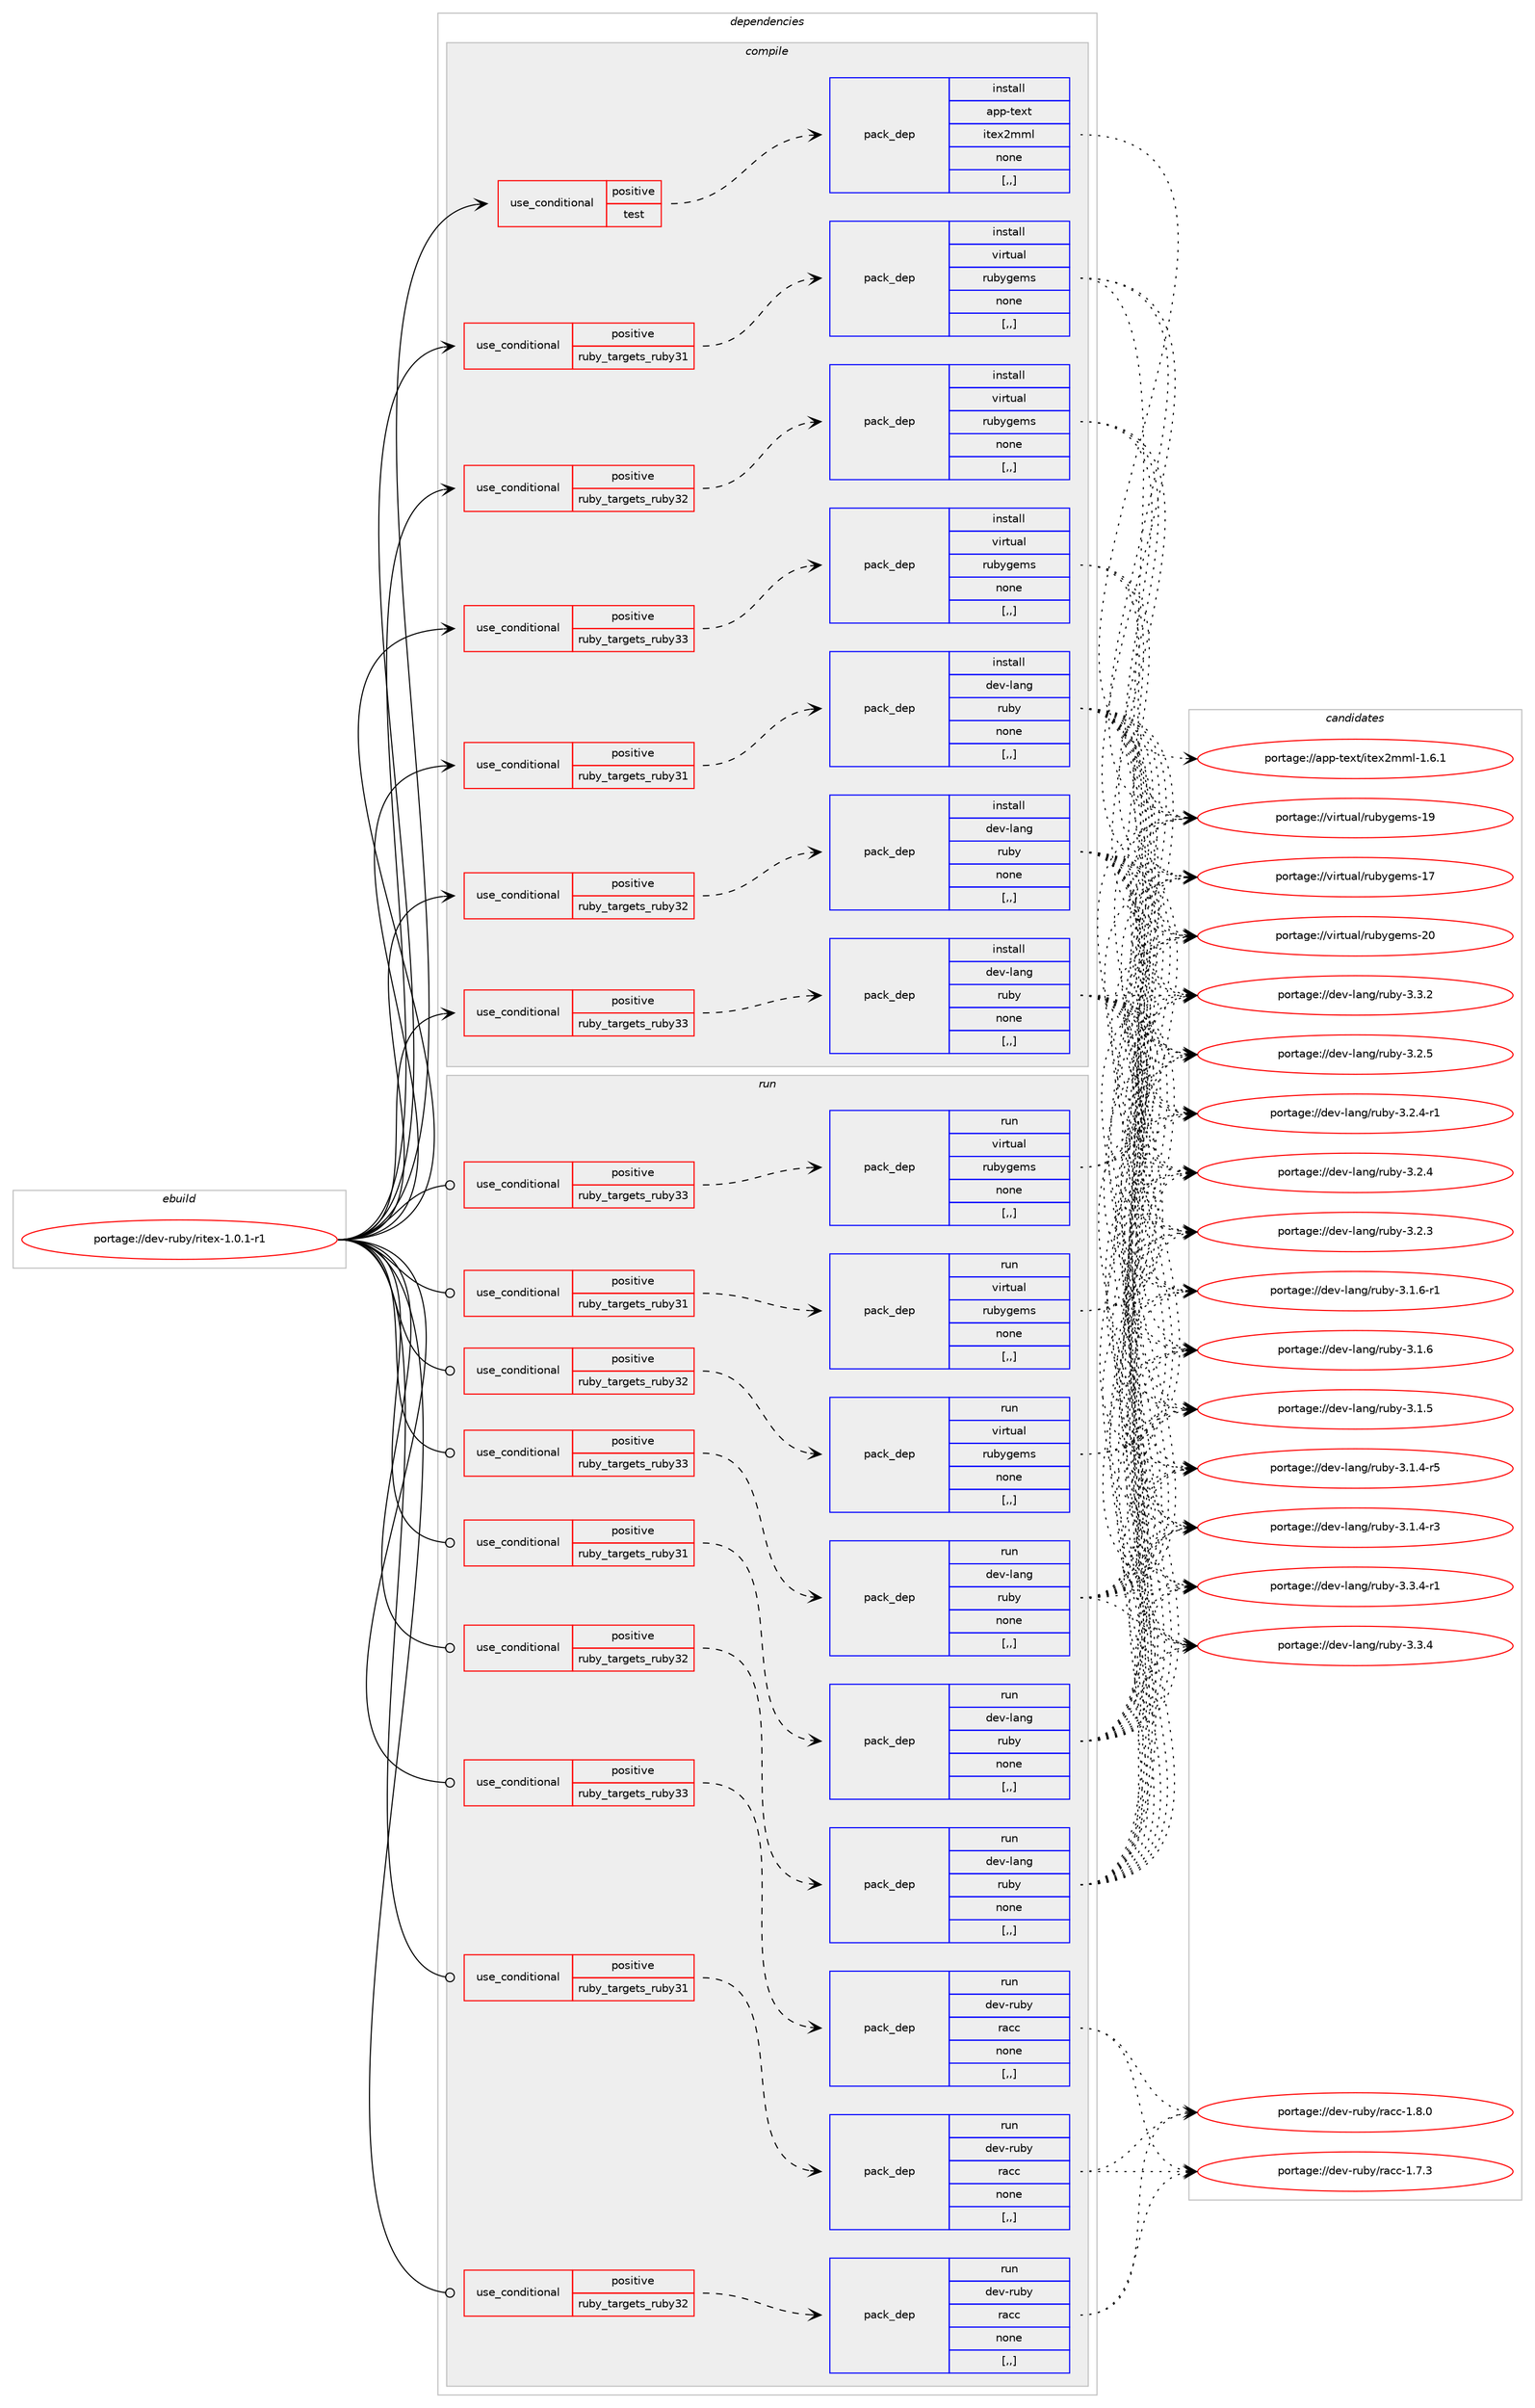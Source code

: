 digraph prolog {

# *************
# Graph options
# *************

newrank=true;
concentrate=true;
compound=true;
graph [rankdir=LR,fontname=Helvetica,fontsize=10,ranksep=1.5];#, ranksep=2.5, nodesep=0.2];
edge  [arrowhead=vee];
node  [fontname=Helvetica,fontsize=10];

# **********
# The ebuild
# **********

subgraph cluster_leftcol {
color=gray;
label=<<i>ebuild</i>>;
id [label="portage://dev-ruby/ritex-1.0.1-r1", color=red, width=4, href="../dev-ruby/ritex-1.0.1-r1.svg"];
}

# ****************
# The dependencies
# ****************

subgraph cluster_midcol {
color=gray;
label=<<i>dependencies</i>>;
subgraph cluster_compile {
fillcolor="#eeeeee";
style=filled;
label=<<i>compile</i>>;
subgraph cond54537 {
dependency198706 [label=<<TABLE BORDER="0" CELLBORDER="1" CELLSPACING="0" CELLPADDING="4"><TR><TD ROWSPAN="3" CELLPADDING="10">use_conditional</TD></TR><TR><TD>positive</TD></TR><TR><TD>ruby_targets_ruby31</TD></TR></TABLE>>, shape=none, color=red];
subgraph pack142812 {
dependency198707 [label=<<TABLE BORDER="0" CELLBORDER="1" CELLSPACING="0" CELLPADDING="4" WIDTH="220"><TR><TD ROWSPAN="6" CELLPADDING="30">pack_dep</TD></TR><TR><TD WIDTH="110">install</TD></TR><TR><TD>dev-lang</TD></TR><TR><TD>ruby</TD></TR><TR><TD>none</TD></TR><TR><TD>[,,]</TD></TR></TABLE>>, shape=none, color=blue];
}
dependency198706:e -> dependency198707:w [weight=20,style="dashed",arrowhead="vee"];
}
id:e -> dependency198706:w [weight=20,style="solid",arrowhead="vee"];
subgraph cond54538 {
dependency198708 [label=<<TABLE BORDER="0" CELLBORDER="1" CELLSPACING="0" CELLPADDING="4"><TR><TD ROWSPAN="3" CELLPADDING="10">use_conditional</TD></TR><TR><TD>positive</TD></TR><TR><TD>ruby_targets_ruby31</TD></TR></TABLE>>, shape=none, color=red];
subgraph pack142813 {
dependency198709 [label=<<TABLE BORDER="0" CELLBORDER="1" CELLSPACING="0" CELLPADDING="4" WIDTH="220"><TR><TD ROWSPAN="6" CELLPADDING="30">pack_dep</TD></TR><TR><TD WIDTH="110">install</TD></TR><TR><TD>virtual</TD></TR><TR><TD>rubygems</TD></TR><TR><TD>none</TD></TR><TR><TD>[,,]</TD></TR></TABLE>>, shape=none, color=blue];
}
dependency198708:e -> dependency198709:w [weight=20,style="dashed",arrowhead="vee"];
}
id:e -> dependency198708:w [weight=20,style="solid",arrowhead="vee"];
subgraph cond54539 {
dependency198710 [label=<<TABLE BORDER="0" CELLBORDER="1" CELLSPACING="0" CELLPADDING="4"><TR><TD ROWSPAN="3" CELLPADDING="10">use_conditional</TD></TR><TR><TD>positive</TD></TR><TR><TD>ruby_targets_ruby32</TD></TR></TABLE>>, shape=none, color=red];
subgraph pack142814 {
dependency198711 [label=<<TABLE BORDER="0" CELLBORDER="1" CELLSPACING="0" CELLPADDING="4" WIDTH="220"><TR><TD ROWSPAN="6" CELLPADDING="30">pack_dep</TD></TR><TR><TD WIDTH="110">install</TD></TR><TR><TD>dev-lang</TD></TR><TR><TD>ruby</TD></TR><TR><TD>none</TD></TR><TR><TD>[,,]</TD></TR></TABLE>>, shape=none, color=blue];
}
dependency198710:e -> dependency198711:w [weight=20,style="dashed",arrowhead="vee"];
}
id:e -> dependency198710:w [weight=20,style="solid",arrowhead="vee"];
subgraph cond54540 {
dependency198712 [label=<<TABLE BORDER="0" CELLBORDER="1" CELLSPACING="0" CELLPADDING="4"><TR><TD ROWSPAN="3" CELLPADDING="10">use_conditional</TD></TR><TR><TD>positive</TD></TR><TR><TD>ruby_targets_ruby32</TD></TR></TABLE>>, shape=none, color=red];
subgraph pack142815 {
dependency198713 [label=<<TABLE BORDER="0" CELLBORDER="1" CELLSPACING="0" CELLPADDING="4" WIDTH="220"><TR><TD ROWSPAN="6" CELLPADDING="30">pack_dep</TD></TR><TR><TD WIDTH="110">install</TD></TR><TR><TD>virtual</TD></TR><TR><TD>rubygems</TD></TR><TR><TD>none</TD></TR><TR><TD>[,,]</TD></TR></TABLE>>, shape=none, color=blue];
}
dependency198712:e -> dependency198713:w [weight=20,style="dashed",arrowhead="vee"];
}
id:e -> dependency198712:w [weight=20,style="solid",arrowhead="vee"];
subgraph cond54541 {
dependency198714 [label=<<TABLE BORDER="0" CELLBORDER="1" CELLSPACING="0" CELLPADDING="4"><TR><TD ROWSPAN="3" CELLPADDING="10">use_conditional</TD></TR><TR><TD>positive</TD></TR><TR><TD>ruby_targets_ruby33</TD></TR></TABLE>>, shape=none, color=red];
subgraph pack142816 {
dependency198715 [label=<<TABLE BORDER="0" CELLBORDER="1" CELLSPACING="0" CELLPADDING="4" WIDTH="220"><TR><TD ROWSPAN="6" CELLPADDING="30">pack_dep</TD></TR><TR><TD WIDTH="110">install</TD></TR><TR><TD>dev-lang</TD></TR><TR><TD>ruby</TD></TR><TR><TD>none</TD></TR><TR><TD>[,,]</TD></TR></TABLE>>, shape=none, color=blue];
}
dependency198714:e -> dependency198715:w [weight=20,style="dashed",arrowhead="vee"];
}
id:e -> dependency198714:w [weight=20,style="solid",arrowhead="vee"];
subgraph cond54542 {
dependency198716 [label=<<TABLE BORDER="0" CELLBORDER="1" CELLSPACING="0" CELLPADDING="4"><TR><TD ROWSPAN="3" CELLPADDING="10">use_conditional</TD></TR><TR><TD>positive</TD></TR><TR><TD>ruby_targets_ruby33</TD></TR></TABLE>>, shape=none, color=red];
subgraph pack142817 {
dependency198717 [label=<<TABLE BORDER="0" CELLBORDER="1" CELLSPACING="0" CELLPADDING="4" WIDTH="220"><TR><TD ROWSPAN="6" CELLPADDING="30">pack_dep</TD></TR><TR><TD WIDTH="110">install</TD></TR><TR><TD>virtual</TD></TR><TR><TD>rubygems</TD></TR><TR><TD>none</TD></TR><TR><TD>[,,]</TD></TR></TABLE>>, shape=none, color=blue];
}
dependency198716:e -> dependency198717:w [weight=20,style="dashed",arrowhead="vee"];
}
id:e -> dependency198716:w [weight=20,style="solid",arrowhead="vee"];
subgraph cond54543 {
dependency198718 [label=<<TABLE BORDER="0" CELLBORDER="1" CELLSPACING="0" CELLPADDING="4"><TR><TD ROWSPAN="3" CELLPADDING="10">use_conditional</TD></TR><TR><TD>positive</TD></TR><TR><TD>test</TD></TR></TABLE>>, shape=none, color=red];
subgraph pack142818 {
dependency198719 [label=<<TABLE BORDER="0" CELLBORDER="1" CELLSPACING="0" CELLPADDING="4" WIDTH="220"><TR><TD ROWSPAN="6" CELLPADDING="30">pack_dep</TD></TR><TR><TD WIDTH="110">install</TD></TR><TR><TD>app-text</TD></TR><TR><TD>itex2mml</TD></TR><TR><TD>none</TD></TR><TR><TD>[,,]</TD></TR></TABLE>>, shape=none, color=blue];
}
dependency198718:e -> dependency198719:w [weight=20,style="dashed",arrowhead="vee"];
}
id:e -> dependency198718:w [weight=20,style="solid",arrowhead="vee"];
}
subgraph cluster_compileandrun {
fillcolor="#eeeeee";
style=filled;
label=<<i>compile and run</i>>;
}
subgraph cluster_run {
fillcolor="#eeeeee";
style=filled;
label=<<i>run</i>>;
subgraph cond54544 {
dependency198720 [label=<<TABLE BORDER="0" CELLBORDER="1" CELLSPACING="0" CELLPADDING="4"><TR><TD ROWSPAN="3" CELLPADDING="10">use_conditional</TD></TR><TR><TD>positive</TD></TR><TR><TD>ruby_targets_ruby31</TD></TR></TABLE>>, shape=none, color=red];
subgraph pack142819 {
dependency198721 [label=<<TABLE BORDER="0" CELLBORDER="1" CELLSPACING="0" CELLPADDING="4" WIDTH="220"><TR><TD ROWSPAN="6" CELLPADDING="30">pack_dep</TD></TR><TR><TD WIDTH="110">run</TD></TR><TR><TD>dev-lang</TD></TR><TR><TD>ruby</TD></TR><TR><TD>none</TD></TR><TR><TD>[,,]</TD></TR></TABLE>>, shape=none, color=blue];
}
dependency198720:e -> dependency198721:w [weight=20,style="dashed",arrowhead="vee"];
}
id:e -> dependency198720:w [weight=20,style="solid",arrowhead="odot"];
subgraph cond54545 {
dependency198722 [label=<<TABLE BORDER="0" CELLBORDER="1" CELLSPACING="0" CELLPADDING="4"><TR><TD ROWSPAN="3" CELLPADDING="10">use_conditional</TD></TR><TR><TD>positive</TD></TR><TR><TD>ruby_targets_ruby31</TD></TR></TABLE>>, shape=none, color=red];
subgraph pack142820 {
dependency198723 [label=<<TABLE BORDER="0" CELLBORDER="1" CELLSPACING="0" CELLPADDING="4" WIDTH="220"><TR><TD ROWSPAN="6" CELLPADDING="30">pack_dep</TD></TR><TR><TD WIDTH="110">run</TD></TR><TR><TD>dev-ruby</TD></TR><TR><TD>racc</TD></TR><TR><TD>none</TD></TR><TR><TD>[,,]</TD></TR></TABLE>>, shape=none, color=blue];
}
dependency198722:e -> dependency198723:w [weight=20,style="dashed",arrowhead="vee"];
}
id:e -> dependency198722:w [weight=20,style="solid",arrowhead="odot"];
subgraph cond54546 {
dependency198724 [label=<<TABLE BORDER="0" CELLBORDER="1" CELLSPACING="0" CELLPADDING="4"><TR><TD ROWSPAN="3" CELLPADDING="10">use_conditional</TD></TR><TR><TD>positive</TD></TR><TR><TD>ruby_targets_ruby31</TD></TR></TABLE>>, shape=none, color=red];
subgraph pack142821 {
dependency198725 [label=<<TABLE BORDER="0" CELLBORDER="1" CELLSPACING="0" CELLPADDING="4" WIDTH="220"><TR><TD ROWSPAN="6" CELLPADDING="30">pack_dep</TD></TR><TR><TD WIDTH="110">run</TD></TR><TR><TD>virtual</TD></TR><TR><TD>rubygems</TD></TR><TR><TD>none</TD></TR><TR><TD>[,,]</TD></TR></TABLE>>, shape=none, color=blue];
}
dependency198724:e -> dependency198725:w [weight=20,style="dashed",arrowhead="vee"];
}
id:e -> dependency198724:w [weight=20,style="solid",arrowhead="odot"];
subgraph cond54547 {
dependency198726 [label=<<TABLE BORDER="0" CELLBORDER="1" CELLSPACING="0" CELLPADDING="4"><TR><TD ROWSPAN="3" CELLPADDING="10">use_conditional</TD></TR><TR><TD>positive</TD></TR><TR><TD>ruby_targets_ruby32</TD></TR></TABLE>>, shape=none, color=red];
subgraph pack142822 {
dependency198727 [label=<<TABLE BORDER="0" CELLBORDER="1" CELLSPACING="0" CELLPADDING="4" WIDTH="220"><TR><TD ROWSPAN="6" CELLPADDING="30">pack_dep</TD></TR><TR><TD WIDTH="110">run</TD></TR><TR><TD>dev-lang</TD></TR><TR><TD>ruby</TD></TR><TR><TD>none</TD></TR><TR><TD>[,,]</TD></TR></TABLE>>, shape=none, color=blue];
}
dependency198726:e -> dependency198727:w [weight=20,style="dashed",arrowhead="vee"];
}
id:e -> dependency198726:w [weight=20,style="solid",arrowhead="odot"];
subgraph cond54548 {
dependency198728 [label=<<TABLE BORDER="0" CELLBORDER="1" CELLSPACING="0" CELLPADDING="4"><TR><TD ROWSPAN="3" CELLPADDING="10">use_conditional</TD></TR><TR><TD>positive</TD></TR><TR><TD>ruby_targets_ruby32</TD></TR></TABLE>>, shape=none, color=red];
subgraph pack142823 {
dependency198729 [label=<<TABLE BORDER="0" CELLBORDER="1" CELLSPACING="0" CELLPADDING="4" WIDTH="220"><TR><TD ROWSPAN="6" CELLPADDING="30">pack_dep</TD></TR><TR><TD WIDTH="110">run</TD></TR><TR><TD>dev-ruby</TD></TR><TR><TD>racc</TD></TR><TR><TD>none</TD></TR><TR><TD>[,,]</TD></TR></TABLE>>, shape=none, color=blue];
}
dependency198728:e -> dependency198729:w [weight=20,style="dashed",arrowhead="vee"];
}
id:e -> dependency198728:w [weight=20,style="solid",arrowhead="odot"];
subgraph cond54549 {
dependency198730 [label=<<TABLE BORDER="0" CELLBORDER="1" CELLSPACING="0" CELLPADDING="4"><TR><TD ROWSPAN="3" CELLPADDING="10">use_conditional</TD></TR><TR><TD>positive</TD></TR><TR><TD>ruby_targets_ruby32</TD></TR></TABLE>>, shape=none, color=red];
subgraph pack142824 {
dependency198731 [label=<<TABLE BORDER="0" CELLBORDER="1" CELLSPACING="0" CELLPADDING="4" WIDTH="220"><TR><TD ROWSPAN="6" CELLPADDING="30">pack_dep</TD></TR><TR><TD WIDTH="110">run</TD></TR><TR><TD>virtual</TD></TR><TR><TD>rubygems</TD></TR><TR><TD>none</TD></TR><TR><TD>[,,]</TD></TR></TABLE>>, shape=none, color=blue];
}
dependency198730:e -> dependency198731:w [weight=20,style="dashed",arrowhead="vee"];
}
id:e -> dependency198730:w [weight=20,style="solid",arrowhead="odot"];
subgraph cond54550 {
dependency198732 [label=<<TABLE BORDER="0" CELLBORDER="1" CELLSPACING="0" CELLPADDING="4"><TR><TD ROWSPAN="3" CELLPADDING="10">use_conditional</TD></TR><TR><TD>positive</TD></TR><TR><TD>ruby_targets_ruby33</TD></TR></TABLE>>, shape=none, color=red];
subgraph pack142825 {
dependency198733 [label=<<TABLE BORDER="0" CELLBORDER="1" CELLSPACING="0" CELLPADDING="4" WIDTH="220"><TR><TD ROWSPAN="6" CELLPADDING="30">pack_dep</TD></TR><TR><TD WIDTH="110">run</TD></TR><TR><TD>dev-lang</TD></TR><TR><TD>ruby</TD></TR><TR><TD>none</TD></TR><TR><TD>[,,]</TD></TR></TABLE>>, shape=none, color=blue];
}
dependency198732:e -> dependency198733:w [weight=20,style="dashed",arrowhead="vee"];
}
id:e -> dependency198732:w [weight=20,style="solid",arrowhead="odot"];
subgraph cond54551 {
dependency198734 [label=<<TABLE BORDER="0" CELLBORDER="1" CELLSPACING="0" CELLPADDING="4"><TR><TD ROWSPAN="3" CELLPADDING="10">use_conditional</TD></TR><TR><TD>positive</TD></TR><TR><TD>ruby_targets_ruby33</TD></TR></TABLE>>, shape=none, color=red];
subgraph pack142826 {
dependency198735 [label=<<TABLE BORDER="0" CELLBORDER="1" CELLSPACING="0" CELLPADDING="4" WIDTH="220"><TR><TD ROWSPAN="6" CELLPADDING="30">pack_dep</TD></TR><TR><TD WIDTH="110">run</TD></TR><TR><TD>dev-ruby</TD></TR><TR><TD>racc</TD></TR><TR><TD>none</TD></TR><TR><TD>[,,]</TD></TR></TABLE>>, shape=none, color=blue];
}
dependency198734:e -> dependency198735:w [weight=20,style="dashed",arrowhead="vee"];
}
id:e -> dependency198734:w [weight=20,style="solid",arrowhead="odot"];
subgraph cond54552 {
dependency198736 [label=<<TABLE BORDER="0" CELLBORDER="1" CELLSPACING="0" CELLPADDING="4"><TR><TD ROWSPAN="3" CELLPADDING="10">use_conditional</TD></TR><TR><TD>positive</TD></TR><TR><TD>ruby_targets_ruby33</TD></TR></TABLE>>, shape=none, color=red];
subgraph pack142827 {
dependency198737 [label=<<TABLE BORDER="0" CELLBORDER="1" CELLSPACING="0" CELLPADDING="4" WIDTH="220"><TR><TD ROWSPAN="6" CELLPADDING="30">pack_dep</TD></TR><TR><TD WIDTH="110">run</TD></TR><TR><TD>virtual</TD></TR><TR><TD>rubygems</TD></TR><TR><TD>none</TD></TR><TR><TD>[,,]</TD></TR></TABLE>>, shape=none, color=blue];
}
dependency198736:e -> dependency198737:w [weight=20,style="dashed",arrowhead="vee"];
}
id:e -> dependency198736:w [weight=20,style="solid",arrowhead="odot"];
}
}

# **************
# The candidates
# **************

subgraph cluster_choices {
rank=same;
color=gray;
label=<<i>candidates</i>>;

subgraph choice142812 {
color=black;
nodesep=1;
choice100101118451089711010347114117981214551465146524511449 [label="portage://dev-lang/ruby-3.3.4-r1", color=red, width=4,href="../dev-lang/ruby-3.3.4-r1.svg"];
choice10010111845108971101034711411798121455146514652 [label="portage://dev-lang/ruby-3.3.4", color=red, width=4,href="../dev-lang/ruby-3.3.4.svg"];
choice10010111845108971101034711411798121455146514650 [label="portage://dev-lang/ruby-3.3.2", color=red, width=4,href="../dev-lang/ruby-3.3.2.svg"];
choice10010111845108971101034711411798121455146504653 [label="portage://dev-lang/ruby-3.2.5", color=red, width=4,href="../dev-lang/ruby-3.2.5.svg"];
choice100101118451089711010347114117981214551465046524511449 [label="portage://dev-lang/ruby-3.2.4-r1", color=red, width=4,href="../dev-lang/ruby-3.2.4-r1.svg"];
choice10010111845108971101034711411798121455146504652 [label="portage://dev-lang/ruby-3.2.4", color=red, width=4,href="../dev-lang/ruby-3.2.4.svg"];
choice10010111845108971101034711411798121455146504651 [label="portage://dev-lang/ruby-3.2.3", color=red, width=4,href="../dev-lang/ruby-3.2.3.svg"];
choice100101118451089711010347114117981214551464946544511449 [label="portage://dev-lang/ruby-3.1.6-r1", color=red, width=4,href="../dev-lang/ruby-3.1.6-r1.svg"];
choice10010111845108971101034711411798121455146494654 [label="portage://dev-lang/ruby-3.1.6", color=red, width=4,href="../dev-lang/ruby-3.1.6.svg"];
choice10010111845108971101034711411798121455146494653 [label="portage://dev-lang/ruby-3.1.5", color=red, width=4,href="../dev-lang/ruby-3.1.5.svg"];
choice100101118451089711010347114117981214551464946524511453 [label="portage://dev-lang/ruby-3.1.4-r5", color=red, width=4,href="../dev-lang/ruby-3.1.4-r5.svg"];
choice100101118451089711010347114117981214551464946524511451 [label="portage://dev-lang/ruby-3.1.4-r3", color=red, width=4,href="../dev-lang/ruby-3.1.4-r3.svg"];
dependency198707:e -> choice100101118451089711010347114117981214551465146524511449:w [style=dotted,weight="100"];
dependency198707:e -> choice10010111845108971101034711411798121455146514652:w [style=dotted,weight="100"];
dependency198707:e -> choice10010111845108971101034711411798121455146514650:w [style=dotted,weight="100"];
dependency198707:e -> choice10010111845108971101034711411798121455146504653:w [style=dotted,weight="100"];
dependency198707:e -> choice100101118451089711010347114117981214551465046524511449:w [style=dotted,weight="100"];
dependency198707:e -> choice10010111845108971101034711411798121455146504652:w [style=dotted,weight="100"];
dependency198707:e -> choice10010111845108971101034711411798121455146504651:w [style=dotted,weight="100"];
dependency198707:e -> choice100101118451089711010347114117981214551464946544511449:w [style=dotted,weight="100"];
dependency198707:e -> choice10010111845108971101034711411798121455146494654:w [style=dotted,weight="100"];
dependency198707:e -> choice10010111845108971101034711411798121455146494653:w [style=dotted,weight="100"];
dependency198707:e -> choice100101118451089711010347114117981214551464946524511453:w [style=dotted,weight="100"];
dependency198707:e -> choice100101118451089711010347114117981214551464946524511451:w [style=dotted,weight="100"];
}
subgraph choice142813 {
color=black;
nodesep=1;
choice118105114116117971084711411798121103101109115455048 [label="portage://virtual/rubygems-20", color=red, width=4,href="../virtual/rubygems-20.svg"];
choice118105114116117971084711411798121103101109115454957 [label="portage://virtual/rubygems-19", color=red, width=4,href="../virtual/rubygems-19.svg"];
choice118105114116117971084711411798121103101109115454955 [label="portage://virtual/rubygems-17", color=red, width=4,href="../virtual/rubygems-17.svg"];
dependency198709:e -> choice118105114116117971084711411798121103101109115455048:w [style=dotted,weight="100"];
dependency198709:e -> choice118105114116117971084711411798121103101109115454957:w [style=dotted,weight="100"];
dependency198709:e -> choice118105114116117971084711411798121103101109115454955:w [style=dotted,weight="100"];
}
subgraph choice142814 {
color=black;
nodesep=1;
choice100101118451089711010347114117981214551465146524511449 [label="portage://dev-lang/ruby-3.3.4-r1", color=red, width=4,href="../dev-lang/ruby-3.3.4-r1.svg"];
choice10010111845108971101034711411798121455146514652 [label="portage://dev-lang/ruby-3.3.4", color=red, width=4,href="../dev-lang/ruby-3.3.4.svg"];
choice10010111845108971101034711411798121455146514650 [label="portage://dev-lang/ruby-3.3.2", color=red, width=4,href="../dev-lang/ruby-3.3.2.svg"];
choice10010111845108971101034711411798121455146504653 [label="portage://dev-lang/ruby-3.2.5", color=red, width=4,href="../dev-lang/ruby-3.2.5.svg"];
choice100101118451089711010347114117981214551465046524511449 [label="portage://dev-lang/ruby-3.2.4-r1", color=red, width=4,href="../dev-lang/ruby-3.2.4-r1.svg"];
choice10010111845108971101034711411798121455146504652 [label="portage://dev-lang/ruby-3.2.4", color=red, width=4,href="../dev-lang/ruby-3.2.4.svg"];
choice10010111845108971101034711411798121455146504651 [label="portage://dev-lang/ruby-3.2.3", color=red, width=4,href="../dev-lang/ruby-3.2.3.svg"];
choice100101118451089711010347114117981214551464946544511449 [label="portage://dev-lang/ruby-3.1.6-r1", color=red, width=4,href="../dev-lang/ruby-3.1.6-r1.svg"];
choice10010111845108971101034711411798121455146494654 [label="portage://dev-lang/ruby-3.1.6", color=red, width=4,href="../dev-lang/ruby-3.1.6.svg"];
choice10010111845108971101034711411798121455146494653 [label="portage://dev-lang/ruby-3.1.5", color=red, width=4,href="../dev-lang/ruby-3.1.5.svg"];
choice100101118451089711010347114117981214551464946524511453 [label="portage://dev-lang/ruby-3.1.4-r5", color=red, width=4,href="../dev-lang/ruby-3.1.4-r5.svg"];
choice100101118451089711010347114117981214551464946524511451 [label="portage://dev-lang/ruby-3.1.4-r3", color=red, width=4,href="../dev-lang/ruby-3.1.4-r3.svg"];
dependency198711:e -> choice100101118451089711010347114117981214551465146524511449:w [style=dotted,weight="100"];
dependency198711:e -> choice10010111845108971101034711411798121455146514652:w [style=dotted,weight="100"];
dependency198711:e -> choice10010111845108971101034711411798121455146514650:w [style=dotted,weight="100"];
dependency198711:e -> choice10010111845108971101034711411798121455146504653:w [style=dotted,weight="100"];
dependency198711:e -> choice100101118451089711010347114117981214551465046524511449:w [style=dotted,weight="100"];
dependency198711:e -> choice10010111845108971101034711411798121455146504652:w [style=dotted,weight="100"];
dependency198711:e -> choice10010111845108971101034711411798121455146504651:w [style=dotted,weight="100"];
dependency198711:e -> choice100101118451089711010347114117981214551464946544511449:w [style=dotted,weight="100"];
dependency198711:e -> choice10010111845108971101034711411798121455146494654:w [style=dotted,weight="100"];
dependency198711:e -> choice10010111845108971101034711411798121455146494653:w [style=dotted,weight="100"];
dependency198711:e -> choice100101118451089711010347114117981214551464946524511453:w [style=dotted,weight="100"];
dependency198711:e -> choice100101118451089711010347114117981214551464946524511451:w [style=dotted,weight="100"];
}
subgraph choice142815 {
color=black;
nodesep=1;
choice118105114116117971084711411798121103101109115455048 [label="portage://virtual/rubygems-20", color=red, width=4,href="../virtual/rubygems-20.svg"];
choice118105114116117971084711411798121103101109115454957 [label="portage://virtual/rubygems-19", color=red, width=4,href="../virtual/rubygems-19.svg"];
choice118105114116117971084711411798121103101109115454955 [label="portage://virtual/rubygems-17", color=red, width=4,href="../virtual/rubygems-17.svg"];
dependency198713:e -> choice118105114116117971084711411798121103101109115455048:w [style=dotted,weight="100"];
dependency198713:e -> choice118105114116117971084711411798121103101109115454957:w [style=dotted,weight="100"];
dependency198713:e -> choice118105114116117971084711411798121103101109115454955:w [style=dotted,weight="100"];
}
subgraph choice142816 {
color=black;
nodesep=1;
choice100101118451089711010347114117981214551465146524511449 [label="portage://dev-lang/ruby-3.3.4-r1", color=red, width=4,href="../dev-lang/ruby-3.3.4-r1.svg"];
choice10010111845108971101034711411798121455146514652 [label="portage://dev-lang/ruby-3.3.4", color=red, width=4,href="../dev-lang/ruby-3.3.4.svg"];
choice10010111845108971101034711411798121455146514650 [label="portage://dev-lang/ruby-3.3.2", color=red, width=4,href="../dev-lang/ruby-3.3.2.svg"];
choice10010111845108971101034711411798121455146504653 [label="portage://dev-lang/ruby-3.2.5", color=red, width=4,href="../dev-lang/ruby-3.2.5.svg"];
choice100101118451089711010347114117981214551465046524511449 [label="portage://dev-lang/ruby-3.2.4-r1", color=red, width=4,href="../dev-lang/ruby-3.2.4-r1.svg"];
choice10010111845108971101034711411798121455146504652 [label="portage://dev-lang/ruby-3.2.4", color=red, width=4,href="../dev-lang/ruby-3.2.4.svg"];
choice10010111845108971101034711411798121455146504651 [label="portage://dev-lang/ruby-3.2.3", color=red, width=4,href="../dev-lang/ruby-3.2.3.svg"];
choice100101118451089711010347114117981214551464946544511449 [label="portage://dev-lang/ruby-3.1.6-r1", color=red, width=4,href="../dev-lang/ruby-3.1.6-r1.svg"];
choice10010111845108971101034711411798121455146494654 [label="portage://dev-lang/ruby-3.1.6", color=red, width=4,href="../dev-lang/ruby-3.1.6.svg"];
choice10010111845108971101034711411798121455146494653 [label="portage://dev-lang/ruby-3.1.5", color=red, width=4,href="../dev-lang/ruby-3.1.5.svg"];
choice100101118451089711010347114117981214551464946524511453 [label="portage://dev-lang/ruby-3.1.4-r5", color=red, width=4,href="../dev-lang/ruby-3.1.4-r5.svg"];
choice100101118451089711010347114117981214551464946524511451 [label="portage://dev-lang/ruby-3.1.4-r3", color=red, width=4,href="../dev-lang/ruby-3.1.4-r3.svg"];
dependency198715:e -> choice100101118451089711010347114117981214551465146524511449:w [style=dotted,weight="100"];
dependency198715:e -> choice10010111845108971101034711411798121455146514652:w [style=dotted,weight="100"];
dependency198715:e -> choice10010111845108971101034711411798121455146514650:w [style=dotted,weight="100"];
dependency198715:e -> choice10010111845108971101034711411798121455146504653:w [style=dotted,weight="100"];
dependency198715:e -> choice100101118451089711010347114117981214551465046524511449:w [style=dotted,weight="100"];
dependency198715:e -> choice10010111845108971101034711411798121455146504652:w [style=dotted,weight="100"];
dependency198715:e -> choice10010111845108971101034711411798121455146504651:w [style=dotted,weight="100"];
dependency198715:e -> choice100101118451089711010347114117981214551464946544511449:w [style=dotted,weight="100"];
dependency198715:e -> choice10010111845108971101034711411798121455146494654:w [style=dotted,weight="100"];
dependency198715:e -> choice10010111845108971101034711411798121455146494653:w [style=dotted,weight="100"];
dependency198715:e -> choice100101118451089711010347114117981214551464946524511453:w [style=dotted,weight="100"];
dependency198715:e -> choice100101118451089711010347114117981214551464946524511451:w [style=dotted,weight="100"];
}
subgraph choice142817 {
color=black;
nodesep=1;
choice118105114116117971084711411798121103101109115455048 [label="portage://virtual/rubygems-20", color=red, width=4,href="../virtual/rubygems-20.svg"];
choice118105114116117971084711411798121103101109115454957 [label="portage://virtual/rubygems-19", color=red, width=4,href="../virtual/rubygems-19.svg"];
choice118105114116117971084711411798121103101109115454955 [label="portage://virtual/rubygems-17", color=red, width=4,href="../virtual/rubygems-17.svg"];
dependency198717:e -> choice118105114116117971084711411798121103101109115455048:w [style=dotted,weight="100"];
dependency198717:e -> choice118105114116117971084711411798121103101109115454957:w [style=dotted,weight="100"];
dependency198717:e -> choice118105114116117971084711411798121103101109115454955:w [style=dotted,weight="100"];
}
subgraph choice142818 {
color=black;
nodesep=1;
choice97112112451161011201164710511610112050109109108454946544649 [label="portage://app-text/itex2mml-1.6.1", color=red, width=4,href="../app-text/itex2mml-1.6.1.svg"];
dependency198719:e -> choice97112112451161011201164710511610112050109109108454946544649:w [style=dotted,weight="100"];
}
subgraph choice142819 {
color=black;
nodesep=1;
choice100101118451089711010347114117981214551465146524511449 [label="portage://dev-lang/ruby-3.3.4-r1", color=red, width=4,href="../dev-lang/ruby-3.3.4-r1.svg"];
choice10010111845108971101034711411798121455146514652 [label="portage://dev-lang/ruby-3.3.4", color=red, width=4,href="../dev-lang/ruby-3.3.4.svg"];
choice10010111845108971101034711411798121455146514650 [label="portage://dev-lang/ruby-3.3.2", color=red, width=4,href="../dev-lang/ruby-3.3.2.svg"];
choice10010111845108971101034711411798121455146504653 [label="portage://dev-lang/ruby-3.2.5", color=red, width=4,href="../dev-lang/ruby-3.2.5.svg"];
choice100101118451089711010347114117981214551465046524511449 [label="portage://dev-lang/ruby-3.2.4-r1", color=red, width=4,href="../dev-lang/ruby-3.2.4-r1.svg"];
choice10010111845108971101034711411798121455146504652 [label="portage://dev-lang/ruby-3.2.4", color=red, width=4,href="../dev-lang/ruby-3.2.4.svg"];
choice10010111845108971101034711411798121455146504651 [label="portage://dev-lang/ruby-3.2.3", color=red, width=4,href="../dev-lang/ruby-3.2.3.svg"];
choice100101118451089711010347114117981214551464946544511449 [label="portage://dev-lang/ruby-3.1.6-r1", color=red, width=4,href="../dev-lang/ruby-3.1.6-r1.svg"];
choice10010111845108971101034711411798121455146494654 [label="portage://dev-lang/ruby-3.1.6", color=red, width=4,href="../dev-lang/ruby-3.1.6.svg"];
choice10010111845108971101034711411798121455146494653 [label="portage://dev-lang/ruby-3.1.5", color=red, width=4,href="../dev-lang/ruby-3.1.5.svg"];
choice100101118451089711010347114117981214551464946524511453 [label="portage://dev-lang/ruby-3.1.4-r5", color=red, width=4,href="../dev-lang/ruby-3.1.4-r5.svg"];
choice100101118451089711010347114117981214551464946524511451 [label="portage://dev-lang/ruby-3.1.4-r3", color=red, width=4,href="../dev-lang/ruby-3.1.4-r3.svg"];
dependency198721:e -> choice100101118451089711010347114117981214551465146524511449:w [style=dotted,weight="100"];
dependency198721:e -> choice10010111845108971101034711411798121455146514652:w [style=dotted,weight="100"];
dependency198721:e -> choice10010111845108971101034711411798121455146514650:w [style=dotted,weight="100"];
dependency198721:e -> choice10010111845108971101034711411798121455146504653:w [style=dotted,weight="100"];
dependency198721:e -> choice100101118451089711010347114117981214551465046524511449:w [style=dotted,weight="100"];
dependency198721:e -> choice10010111845108971101034711411798121455146504652:w [style=dotted,weight="100"];
dependency198721:e -> choice10010111845108971101034711411798121455146504651:w [style=dotted,weight="100"];
dependency198721:e -> choice100101118451089711010347114117981214551464946544511449:w [style=dotted,weight="100"];
dependency198721:e -> choice10010111845108971101034711411798121455146494654:w [style=dotted,weight="100"];
dependency198721:e -> choice10010111845108971101034711411798121455146494653:w [style=dotted,weight="100"];
dependency198721:e -> choice100101118451089711010347114117981214551464946524511453:w [style=dotted,weight="100"];
dependency198721:e -> choice100101118451089711010347114117981214551464946524511451:w [style=dotted,weight="100"];
}
subgraph choice142820 {
color=black;
nodesep=1;
choice100101118451141179812147114979999454946564648 [label="portage://dev-ruby/racc-1.8.0", color=red, width=4,href="../dev-ruby/racc-1.8.0.svg"];
choice100101118451141179812147114979999454946554651 [label="portage://dev-ruby/racc-1.7.3", color=red, width=4,href="../dev-ruby/racc-1.7.3.svg"];
dependency198723:e -> choice100101118451141179812147114979999454946564648:w [style=dotted,weight="100"];
dependency198723:e -> choice100101118451141179812147114979999454946554651:w [style=dotted,weight="100"];
}
subgraph choice142821 {
color=black;
nodesep=1;
choice118105114116117971084711411798121103101109115455048 [label="portage://virtual/rubygems-20", color=red, width=4,href="../virtual/rubygems-20.svg"];
choice118105114116117971084711411798121103101109115454957 [label="portage://virtual/rubygems-19", color=red, width=4,href="../virtual/rubygems-19.svg"];
choice118105114116117971084711411798121103101109115454955 [label="portage://virtual/rubygems-17", color=red, width=4,href="../virtual/rubygems-17.svg"];
dependency198725:e -> choice118105114116117971084711411798121103101109115455048:w [style=dotted,weight="100"];
dependency198725:e -> choice118105114116117971084711411798121103101109115454957:w [style=dotted,weight="100"];
dependency198725:e -> choice118105114116117971084711411798121103101109115454955:w [style=dotted,weight="100"];
}
subgraph choice142822 {
color=black;
nodesep=1;
choice100101118451089711010347114117981214551465146524511449 [label="portage://dev-lang/ruby-3.3.4-r1", color=red, width=4,href="../dev-lang/ruby-3.3.4-r1.svg"];
choice10010111845108971101034711411798121455146514652 [label="portage://dev-lang/ruby-3.3.4", color=red, width=4,href="../dev-lang/ruby-3.3.4.svg"];
choice10010111845108971101034711411798121455146514650 [label="portage://dev-lang/ruby-3.3.2", color=red, width=4,href="../dev-lang/ruby-3.3.2.svg"];
choice10010111845108971101034711411798121455146504653 [label="portage://dev-lang/ruby-3.2.5", color=red, width=4,href="../dev-lang/ruby-3.2.5.svg"];
choice100101118451089711010347114117981214551465046524511449 [label="portage://dev-lang/ruby-3.2.4-r1", color=red, width=4,href="../dev-lang/ruby-3.2.4-r1.svg"];
choice10010111845108971101034711411798121455146504652 [label="portage://dev-lang/ruby-3.2.4", color=red, width=4,href="../dev-lang/ruby-3.2.4.svg"];
choice10010111845108971101034711411798121455146504651 [label="portage://dev-lang/ruby-3.2.3", color=red, width=4,href="../dev-lang/ruby-3.2.3.svg"];
choice100101118451089711010347114117981214551464946544511449 [label="portage://dev-lang/ruby-3.1.6-r1", color=red, width=4,href="../dev-lang/ruby-3.1.6-r1.svg"];
choice10010111845108971101034711411798121455146494654 [label="portage://dev-lang/ruby-3.1.6", color=red, width=4,href="../dev-lang/ruby-3.1.6.svg"];
choice10010111845108971101034711411798121455146494653 [label="portage://dev-lang/ruby-3.1.5", color=red, width=4,href="../dev-lang/ruby-3.1.5.svg"];
choice100101118451089711010347114117981214551464946524511453 [label="portage://dev-lang/ruby-3.1.4-r5", color=red, width=4,href="../dev-lang/ruby-3.1.4-r5.svg"];
choice100101118451089711010347114117981214551464946524511451 [label="portage://dev-lang/ruby-3.1.4-r3", color=red, width=4,href="../dev-lang/ruby-3.1.4-r3.svg"];
dependency198727:e -> choice100101118451089711010347114117981214551465146524511449:w [style=dotted,weight="100"];
dependency198727:e -> choice10010111845108971101034711411798121455146514652:w [style=dotted,weight="100"];
dependency198727:e -> choice10010111845108971101034711411798121455146514650:w [style=dotted,weight="100"];
dependency198727:e -> choice10010111845108971101034711411798121455146504653:w [style=dotted,weight="100"];
dependency198727:e -> choice100101118451089711010347114117981214551465046524511449:w [style=dotted,weight="100"];
dependency198727:e -> choice10010111845108971101034711411798121455146504652:w [style=dotted,weight="100"];
dependency198727:e -> choice10010111845108971101034711411798121455146504651:w [style=dotted,weight="100"];
dependency198727:e -> choice100101118451089711010347114117981214551464946544511449:w [style=dotted,weight="100"];
dependency198727:e -> choice10010111845108971101034711411798121455146494654:w [style=dotted,weight="100"];
dependency198727:e -> choice10010111845108971101034711411798121455146494653:w [style=dotted,weight="100"];
dependency198727:e -> choice100101118451089711010347114117981214551464946524511453:w [style=dotted,weight="100"];
dependency198727:e -> choice100101118451089711010347114117981214551464946524511451:w [style=dotted,weight="100"];
}
subgraph choice142823 {
color=black;
nodesep=1;
choice100101118451141179812147114979999454946564648 [label="portage://dev-ruby/racc-1.8.0", color=red, width=4,href="../dev-ruby/racc-1.8.0.svg"];
choice100101118451141179812147114979999454946554651 [label="portage://dev-ruby/racc-1.7.3", color=red, width=4,href="../dev-ruby/racc-1.7.3.svg"];
dependency198729:e -> choice100101118451141179812147114979999454946564648:w [style=dotted,weight="100"];
dependency198729:e -> choice100101118451141179812147114979999454946554651:w [style=dotted,weight="100"];
}
subgraph choice142824 {
color=black;
nodesep=1;
choice118105114116117971084711411798121103101109115455048 [label="portage://virtual/rubygems-20", color=red, width=4,href="../virtual/rubygems-20.svg"];
choice118105114116117971084711411798121103101109115454957 [label="portage://virtual/rubygems-19", color=red, width=4,href="../virtual/rubygems-19.svg"];
choice118105114116117971084711411798121103101109115454955 [label="portage://virtual/rubygems-17", color=red, width=4,href="../virtual/rubygems-17.svg"];
dependency198731:e -> choice118105114116117971084711411798121103101109115455048:w [style=dotted,weight="100"];
dependency198731:e -> choice118105114116117971084711411798121103101109115454957:w [style=dotted,weight="100"];
dependency198731:e -> choice118105114116117971084711411798121103101109115454955:w [style=dotted,weight="100"];
}
subgraph choice142825 {
color=black;
nodesep=1;
choice100101118451089711010347114117981214551465146524511449 [label="portage://dev-lang/ruby-3.3.4-r1", color=red, width=4,href="../dev-lang/ruby-3.3.4-r1.svg"];
choice10010111845108971101034711411798121455146514652 [label="portage://dev-lang/ruby-3.3.4", color=red, width=4,href="../dev-lang/ruby-3.3.4.svg"];
choice10010111845108971101034711411798121455146514650 [label="portage://dev-lang/ruby-3.3.2", color=red, width=4,href="../dev-lang/ruby-3.3.2.svg"];
choice10010111845108971101034711411798121455146504653 [label="portage://dev-lang/ruby-3.2.5", color=red, width=4,href="../dev-lang/ruby-3.2.5.svg"];
choice100101118451089711010347114117981214551465046524511449 [label="portage://dev-lang/ruby-3.2.4-r1", color=red, width=4,href="../dev-lang/ruby-3.2.4-r1.svg"];
choice10010111845108971101034711411798121455146504652 [label="portage://dev-lang/ruby-3.2.4", color=red, width=4,href="../dev-lang/ruby-3.2.4.svg"];
choice10010111845108971101034711411798121455146504651 [label="portage://dev-lang/ruby-3.2.3", color=red, width=4,href="../dev-lang/ruby-3.2.3.svg"];
choice100101118451089711010347114117981214551464946544511449 [label="portage://dev-lang/ruby-3.1.6-r1", color=red, width=4,href="../dev-lang/ruby-3.1.6-r1.svg"];
choice10010111845108971101034711411798121455146494654 [label="portage://dev-lang/ruby-3.1.6", color=red, width=4,href="../dev-lang/ruby-3.1.6.svg"];
choice10010111845108971101034711411798121455146494653 [label="portage://dev-lang/ruby-3.1.5", color=red, width=4,href="../dev-lang/ruby-3.1.5.svg"];
choice100101118451089711010347114117981214551464946524511453 [label="portage://dev-lang/ruby-3.1.4-r5", color=red, width=4,href="../dev-lang/ruby-3.1.4-r5.svg"];
choice100101118451089711010347114117981214551464946524511451 [label="portage://dev-lang/ruby-3.1.4-r3", color=red, width=4,href="../dev-lang/ruby-3.1.4-r3.svg"];
dependency198733:e -> choice100101118451089711010347114117981214551465146524511449:w [style=dotted,weight="100"];
dependency198733:e -> choice10010111845108971101034711411798121455146514652:w [style=dotted,weight="100"];
dependency198733:e -> choice10010111845108971101034711411798121455146514650:w [style=dotted,weight="100"];
dependency198733:e -> choice10010111845108971101034711411798121455146504653:w [style=dotted,weight="100"];
dependency198733:e -> choice100101118451089711010347114117981214551465046524511449:w [style=dotted,weight="100"];
dependency198733:e -> choice10010111845108971101034711411798121455146504652:w [style=dotted,weight="100"];
dependency198733:e -> choice10010111845108971101034711411798121455146504651:w [style=dotted,weight="100"];
dependency198733:e -> choice100101118451089711010347114117981214551464946544511449:w [style=dotted,weight="100"];
dependency198733:e -> choice10010111845108971101034711411798121455146494654:w [style=dotted,weight="100"];
dependency198733:e -> choice10010111845108971101034711411798121455146494653:w [style=dotted,weight="100"];
dependency198733:e -> choice100101118451089711010347114117981214551464946524511453:w [style=dotted,weight="100"];
dependency198733:e -> choice100101118451089711010347114117981214551464946524511451:w [style=dotted,weight="100"];
}
subgraph choice142826 {
color=black;
nodesep=1;
choice100101118451141179812147114979999454946564648 [label="portage://dev-ruby/racc-1.8.0", color=red, width=4,href="../dev-ruby/racc-1.8.0.svg"];
choice100101118451141179812147114979999454946554651 [label="portage://dev-ruby/racc-1.7.3", color=red, width=4,href="../dev-ruby/racc-1.7.3.svg"];
dependency198735:e -> choice100101118451141179812147114979999454946564648:w [style=dotted,weight="100"];
dependency198735:e -> choice100101118451141179812147114979999454946554651:w [style=dotted,weight="100"];
}
subgraph choice142827 {
color=black;
nodesep=1;
choice118105114116117971084711411798121103101109115455048 [label="portage://virtual/rubygems-20", color=red, width=4,href="../virtual/rubygems-20.svg"];
choice118105114116117971084711411798121103101109115454957 [label="portage://virtual/rubygems-19", color=red, width=4,href="../virtual/rubygems-19.svg"];
choice118105114116117971084711411798121103101109115454955 [label="portage://virtual/rubygems-17", color=red, width=4,href="../virtual/rubygems-17.svg"];
dependency198737:e -> choice118105114116117971084711411798121103101109115455048:w [style=dotted,weight="100"];
dependency198737:e -> choice118105114116117971084711411798121103101109115454957:w [style=dotted,weight="100"];
dependency198737:e -> choice118105114116117971084711411798121103101109115454955:w [style=dotted,weight="100"];
}
}

}
